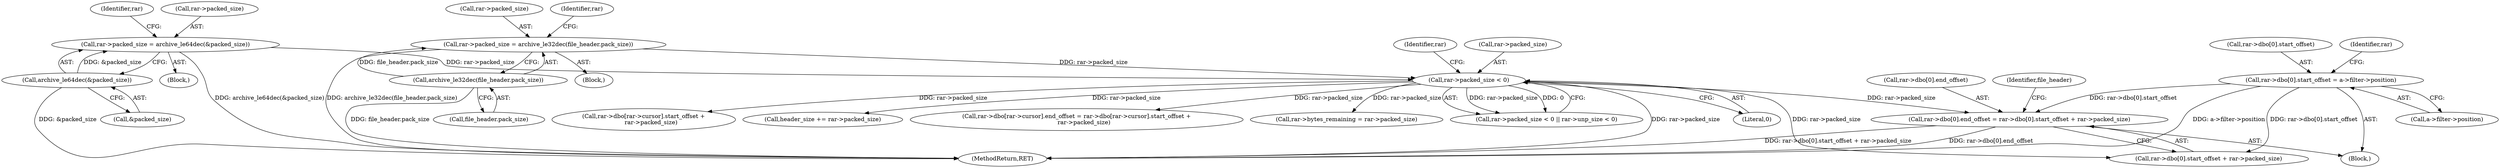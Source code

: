 digraph "0_libarchive_5562545b5562f6d12a4ef991fae158bf4ccf92b6@integer" {
"1001410" [label="(Call,rar->dbo[0].end_offset = rar->dbo[0].start_offset + rar->packed_size)"];
"1001397" [label="(Call,rar->dbo[0].start_offset = a->filter->position)"];
"1000549" [label="(Call,rar->packed_size < 0)"];
"1000515" [label="(Call,rar->packed_size = archive_le64dec(&packed_size))"];
"1000519" [label="(Call,archive_le64dec(&packed_size))"];
"1000531" [label="(Call,rar->packed_size = archive_le32dec(file_header.pack_size))"];
"1000535" [label="(Call,archive_le32dec(file_header.pack_size))"];
"1000520" [label="(Call,&packed_size)"];
"1000532" [label="(Call,rar->packed_size)"];
"1000541" [label="(Identifier,rar)"];
"1000535" [label="(Call,archive_le32dec(file_header.pack_size))"];
"1000589" [label="(Call,header_size += rar->packed_size)"];
"1000524" [label="(Identifier,rar)"];
"1001216" [label="(Call,rar->dbo[rar->cursor].end_offset = rar->dbo[rar->cursor].start_offset +\n        rar->packed_size)"];
"1001431" [label="(Identifier,file_header)"];
"1000536" [label="(Call,file_header.pack_size)"];
"1000569" [label="(Call,rar->bytes_remaining = rar->packed_size)"];
"1000484" [label="(Block,)"];
"1000531" [label="(Call,rar->packed_size = archive_le32dec(file_header.pack_size))"];
"1000550" [label="(Call,rar->packed_size)"];
"1001405" [label="(Call,a->filter->position)"];
"1001418" [label="(Call,rar->dbo[0].start_offset + rar->packed_size)"];
"1001397" [label="(Call,rar->dbo[0].start_offset = a->filter->position)"];
"1000548" [label="(Call,rar->packed_size < 0 || rar->unp_size < 0)"];
"1000515" [label="(Call,rar->packed_size = archive_le64dec(&packed_size))"];
"1001411" [label="(Call,rar->dbo[0].end_offset)"];
"1000121" [label="(Block,)"];
"1000553" [label="(Literal,0)"];
"1000516" [label="(Call,rar->packed_size)"];
"1001398" [label="(Call,rar->dbo[0].start_offset)"];
"1001414" [label="(Identifier,rar)"];
"1000519" [label="(Call,archive_le64dec(&packed_size))"];
"1000556" [label="(Identifier,rar)"];
"1000530" [label="(Block,)"];
"1001226" [label="(Call,rar->dbo[rar->cursor].start_offset +\n        rar->packed_size)"];
"1001741" [label="(MethodReturn,RET)"];
"1001410" [label="(Call,rar->dbo[0].end_offset = rar->dbo[0].start_offset + rar->packed_size)"];
"1000549" [label="(Call,rar->packed_size < 0)"];
"1001410" -> "1000121"  [label="AST: "];
"1001410" -> "1001418"  [label="CFG: "];
"1001411" -> "1001410"  [label="AST: "];
"1001418" -> "1001410"  [label="AST: "];
"1001431" -> "1001410"  [label="CFG: "];
"1001410" -> "1001741"  [label="DDG: rar->dbo[0].start_offset + rar->packed_size"];
"1001410" -> "1001741"  [label="DDG: rar->dbo[0].end_offset"];
"1001397" -> "1001410"  [label="DDG: rar->dbo[0].start_offset"];
"1000549" -> "1001410"  [label="DDG: rar->packed_size"];
"1001397" -> "1000121"  [label="AST: "];
"1001397" -> "1001405"  [label="CFG: "];
"1001398" -> "1001397"  [label="AST: "];
"1001405" -> "1001397"  [label="AST: "];
"1001414" -> "1001397"  [label="CFG: "];
"1001397" -> "1001741"  [label="DDG: a->filter->position"];
"1001397" -> "1001418"  [label="DDG: rar->dbo[0].start_offset"];
"1000549" -> "1000548"  [label="AST: "];
"1000549" -> "1000553"  [label="CFG: "];
"1000550" -> "1000549"  [label="AST: "];
"1000553" -> "1000549"  [label="AST: "];
"1000556" -> "1000549"  [label="CFG: "];
"1000548" -> "1000549"  [label="CFG: "];
"1000549" -> "1001741"  [label="DDG: rar->packed_size"];
"1000549" -> "1000548"  [label="DDG: rar->packed_size"];
"1000549" -> "1000548"  [label="DDG: 0"];
"1000515" -> "1000549"  [label="DDG: rar->packed_size"];
"1000531" -> "1000549"  [label="DDG: rar->packed_size"];
"1000549" -> "1000569"  [label="DDG: rar->packed_size"];
"1000549" -> "1000589"  [label="DDG: rar->packed_size"];
"1000549" -> "1001216"  [label="DDG: rar->packed_size"];
"1000549" -> "1001226"  [label="DDG: rar->packed_size"];
"1000549" -> "1001418"  [label="DDG: rar->packed_size"];
"1000515" -> "1000484"  [label="AST: "];
"1000515" -> "1000519"  [label="CFG: "];
"1000516" -> "1000515"  [label="AST: "];
"1000519" -> "1000515"  [label="AST: "];
"1000524" -> "1000515"  [label="CFG: "];
"1000515" -> "1001741"  [label="DDG: archive_le64dec(&packed_size)"];
"1000519" -> "1000515"  [label="DDG: &packed_size"];
"1000519" -> "1000520"  [label="CFG: "];
"1000520" -> "1000519"  [label="AST: "];
"1000519" -> "1001741"  [label="DDG: &packed_size"];
"1000531" -> "1000530"  [label="AST: "];
"1000531" -> "1000535"  [label="CFG: "];
"1000532" -> "1000531"  [label="AST: "];
"1000535" -> "1000531"  [label="AST: "];
"1000541" -> "1000531"  [label="CFG: "];
"1000531" -> "1001741"  [label="DDG: archive_le32dec(file_header.pack_size)"];
"1000535" -> "1000531"  [label="DDG: file_header.pack_size"];
"1000535" -> "1000536"  [label="CFG: "];
"1000536" -> "1000535"  [label="AST: "];
"1000535" -> "1001741"  [label="DDG: file_header.pack_size"];
}

